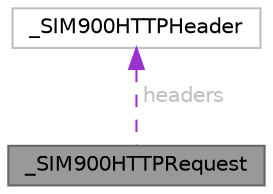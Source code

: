 digraph "_SIM900HTTPRequest"
{
 // LATEX_PDF_SIZE
  bgcolor="transparent";
  edge [fontname=Helvetica,fontsize=10,labelfontname=Helvetica,labelfontsize=10];
  node [fontname=Helvetica,fontsize=10,shape=box,height=0.2,width=0.4];
  Node1 [id="Node000001",label="_SIM900HTTPRequest",height=0.2,width=0.4,color="gray40", fillcolor="grey60", style="filled", fontcolor="black",tooltip=" "];
  Node2 -> Node1 [id="edge1_Node000001_Node000002",dir="back",color="darkorchid3",style="dashed",tooltip=" ",label=" headers",fontcolor="grey" ];
  Node2 [id="Node000002",label="_SIM900HTTPHeader",height=0.2,width=0.4,color="grey75", fillcolor="white", style="filled",URL="$struct__SIM900HTTPHeader.html",tooltip=" "];
}
